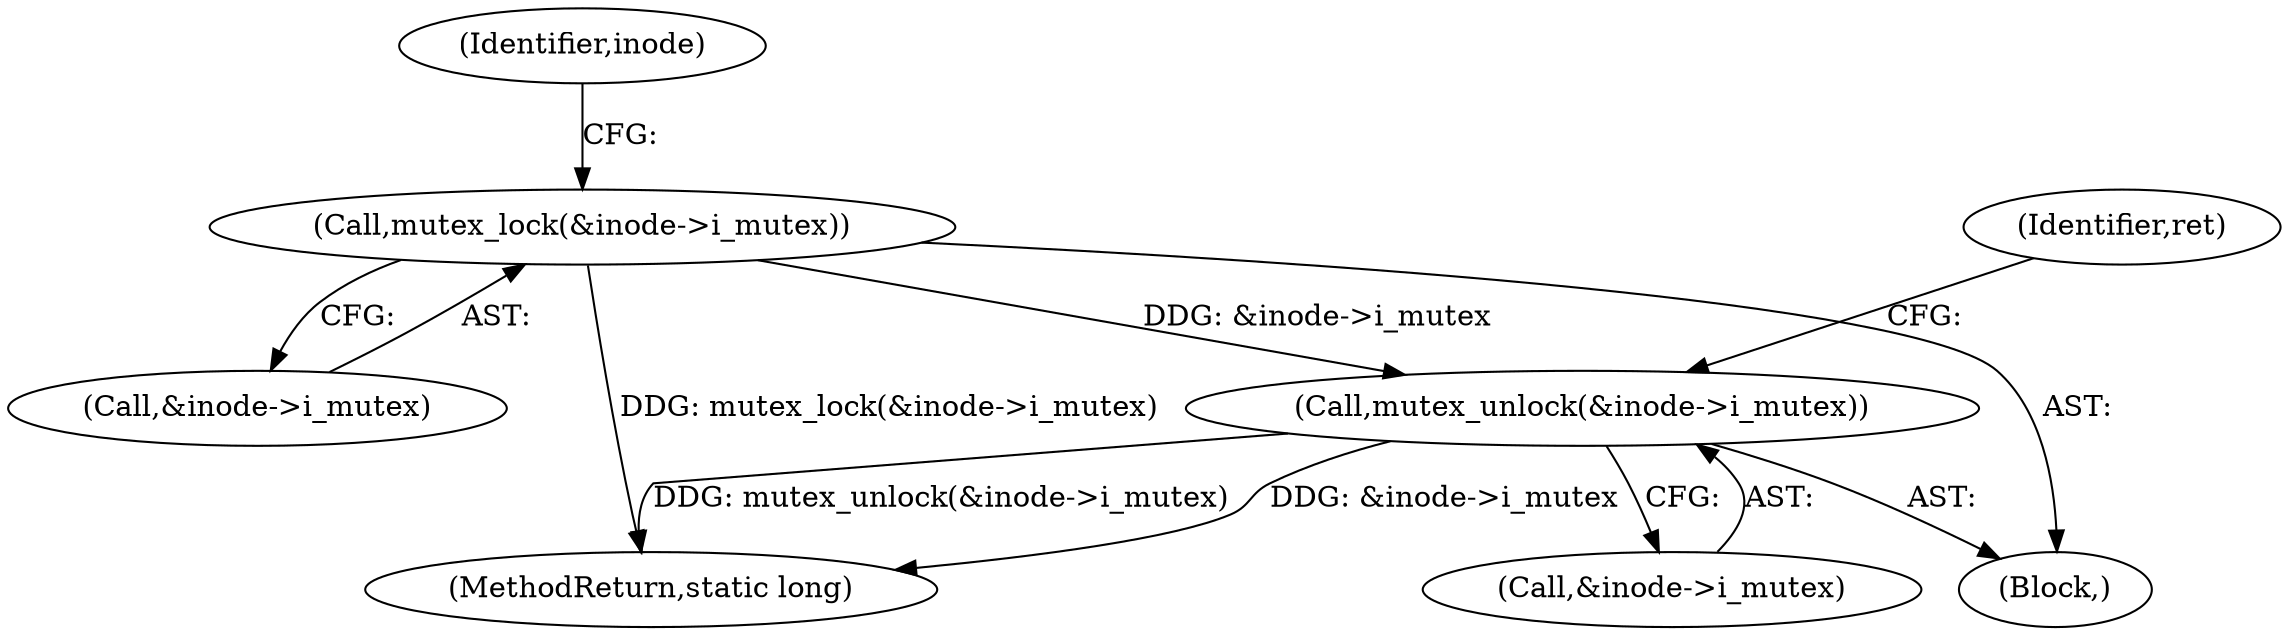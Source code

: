 digraph "0_linux_ea3d7209ca01da209cda6f0dea8be9cc4b7a933b_1@API" {
"1000500" [label="(Call,mutex_unlock(&inode->i_mutex))"];
"1000275" [label="(Call,mutex_lock(&inode->i_mutex))"];
"1000500" [label="(Call,mutex_unlock(&inode->i_mutex))"];
"1000276" [label="(Call,&inode->i_mutex)"];
"1000283" [label="(Identifier,inode)"];
"1000507" [label="(MethodReturn,static long)"];
"1000506" [label="(Identifier,ret)"];
"1000501" [label="(Call,&inode->i_mutex)"];
"1000116" [label="(Block,)"];
"1000275" [label="(Call,mutex_lock(&inode->i_mutex))"];
"1000500" -> "1000116"  [label="AST: "];
"1000500" -> "1000501"  [label="CFG: "];
"1000501" -> "1000500"  [label="AST: "];
"1000506" -> "1000500"  [label="CFG: "];
"1000500" -> "1000507"  [label="DDG: mutex_unlock(&inode->i_mutex)"];
"1000500" -> "1000507"  [label="DDG: &inode->i_mutex"];
"1000275" -> "1000500"  [label="DDG: &inode->i_mutex"];
"1000275" -> "1000116"  [label="AST: "];
"1000275" -> "1000276"  [label="CFG: "];
"1000276" -> "1000275"  [label="AST: "];
"1000283" -> "1000275"  [label="CFG: "];
"1000275" -> "1000507"  [label="DDG: mutex_lock(&inode->i_mutex)"];
}
